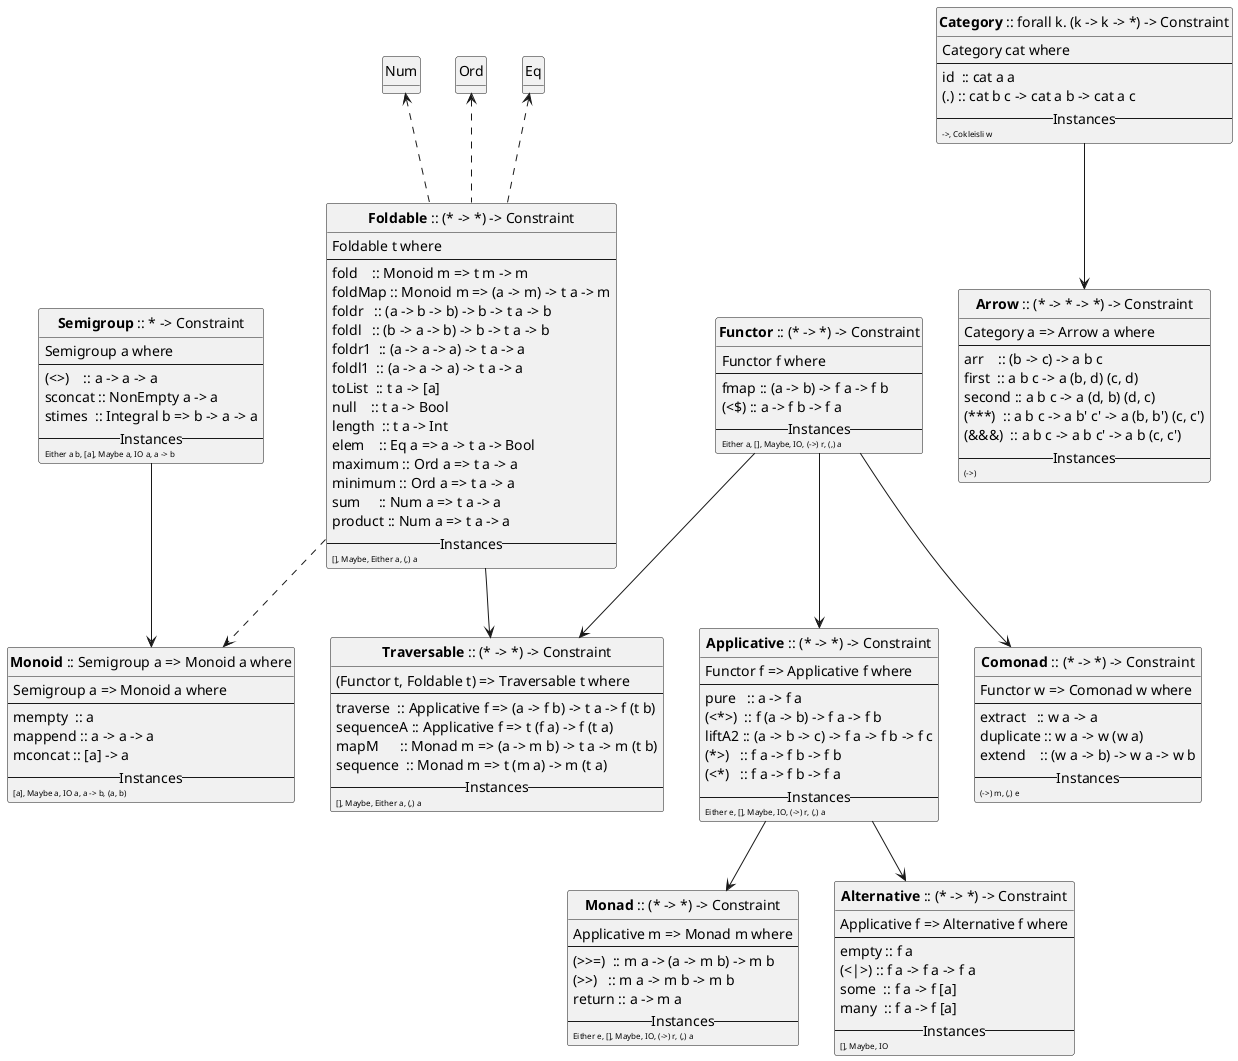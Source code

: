 @startuml
hide circle
hide method

skinparam defaultFontColor black
skinparam defaultFontName "Source Code Pro"


class Semigroup as "**Semigroup** :: * -> Constraint"
class Monoid as "**Monoid** :: Semigroup a => Monoid a where"
class Functor as "**Functor** :: (* -> *) -> Constraint"
class Foldable as "**Foldable** :: (* -> *) -> Constraint"
class Traversable as "**Traversable** :: (* -> *) -> Constraint"
class Applicative as "**Applicative** :: (* -> *) -> Constraint"
class Comonad as "**Comonad** :: (* -> *) -> Constraint"
class Category as "**Category** :: forall k. (k -> k -> *) -> Constraint"
class Arrow as "**Arrow** :: (* -> * -> *) -> Constraint"
class Monad as "**Monad** :: (* -> *) -> Constraint"
class Alternative as "**Alternative** :: (* -> *) -> Constraint"

Functor --> Traversable
Functor --> Applicative
Functor --> Comonad

class Functor {
        <size:14>Functor f where</size>
        ---
        fmap :: (a -> b) -> f a -> f b
        (<$) :: a -> f b -> f a
        --Instances--
        <size:8>Either a, [], Maybe, IO, (->) r, (,) a</size>
}

class Comonad {
        <size:14>Functor w => Comonad w where</size>
        ---
        extract   :: w a -> a
        duplicate :: w a -> w (w a)
        extend    :: (w a -> b) -> w a -> w b
        --Instances--
        <size:8>(->) m, (,) e</size>
}



Semigroup --> Monoid

class Semigroup {
        <size:14>Semigroup a where</size>
        ---
        (<>)    :: a -> a -> a
        sconcat :: NonEmpty a -> a
        stimes  :: Integral b => b -> a -> a
        --Instances--
        <size:8>Either a b, [a], Maybe a, IO a, a -> b</size>
}



Applicative --> Alternative
Applicative --> Monad

class Applicative {
        <size:14>Functor f => Applicative f where</size>
        ---
        pure   :: a -> f a
        (<*>)  :: f (a -> b) -> f a -> f b
        liftA2 :: (a -> b -> c) -> f a -> f b -> f c
        (*>)   :: f a -> f b -> f b
        (<*)   :: f a -> f b -> f a
        --Instances--
        <size:8>Either e, [], Maybe, IO, (->) r, (,) a</size>
}




class Monoid {
        <size:14>Semigroup a => Monoid a where</size>
        ---
        mempty  :: a
        mappend :: a -> a -> a
        mconcat :: [a] -> a
        --Instances--
        <size:8>[a], Maybe a, IO a, a -> b, (a, b)</size>
}


Category --> Arrow

Foldable --> Traversable
Foldable ..> Monoid
Foldable ..up> Eq
Foldable ..up> Ord
Foldable ..up> Num

class Foldable {
        <size:14>Foldable t where</size>
        ---
        fold    :: Monoid m => t m -> m
        foldMap :: Monoid m => (a -> m) -> t a -> m
        foldr   :: (a -> b -> b) -> b -> t a -> b
        foldl   :: (b -> a -> b) -> b -> t a -> b
        foldr1  :: (a -> a -> a) -> t a -> a
        foldl1  :: (a -> a -> a) -> t a -> a
        toList  :: t a -> [a]
        null    :: t a -> Bool
        length  :: t a -> Int
        elem    :: Eq a => a -> t a -> Bool
        maximum :: Ord a => t a -> a
        minimum :: Ord a => t a -> a
        sum     :: Num a => t a -> a
        product :: Num a => t a -> a
        --Instances--
        <size:8>[], Maybe, Either a, (,) a</size>
}

' Monad --> MonadFix
' Monad --> MonadPlus
' Monad -> ArrowApply

class Monad {
        <size:14>Applicative m => Monad m where</size>
        ---
        (>>=)  :: m a -> (a -> m b) -> m b
        (>>)   :: m a -> m b -> m b
        return :: a -> m a
        --Instances--
        <size:8>Either e, [], Maybe, IO, (->) r, (,) a</size>
}

class Traversable {
        (<size:14>Functor t, Foldable t) => Traversable t where</size>
        ---
        traverse  :: Applicative f => (a -> f b) -> t a -> f (t b)
        sequenceA :: Applicative f => t (f a) -> f (t a)
        mapM      :: Monad m => (a -> m b) -> t a -> m (t b)
        sequence  :: Monad m => t (m a) -> m (t a)
        --Instances--
        <size:8>[], Maybe, Either a, (,) a</size>
}

class Alternative {
        <size:14>Applicative f => Alternative f where</size>
        ---
        empty :: f a
        (<|>) :: f a -> f a -> f a
        some  :: f a -> f [a]
        many  :: f a -> f [a]
        --Instances--
        <size:8>[], Maybe, IO</size>
}

class Category {
        <size:14>Category cat where</size>
        ---
        id  :: cat a a
        (.) :: cat b c -> cat a b -> cat a c
        --Instances--
        <size:8>->, Cokleisli w</size>
}

/'
 ' Arrow --> ArrowApply
 ' Arrow --> ArrowChoice
 ' Arrow --> ArrowLoop
 ' Arrow --> ArrowZero
 '/

class Arrow {
        <size:14>Category a => Arrow a where</size>
        ---
        arr    :: (b -> c) -> a b c
        first  :: a b c -> a (b, d) (c, d)
        second :: a b c -> a (d, b) (d, c)
        (***)  :: a b c -> a b' c' -> a (b, b') (c, c')
        (&&&)  :: a b c -> a b c' -> a b (c, c')
        --Instances--
        <size:8>(->)</size>
}


/'
 ' ArrowZero -left-> ArrowPlus
 '/
@enduml
